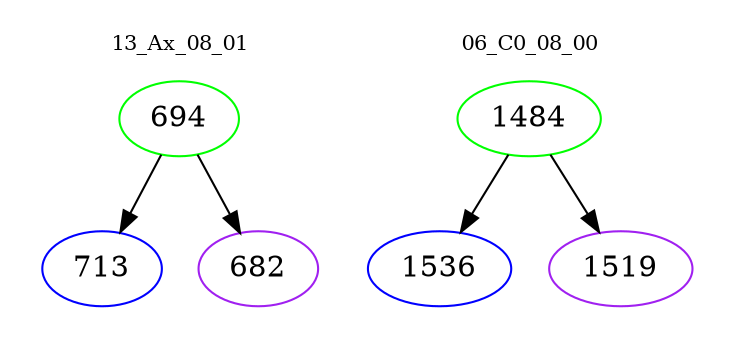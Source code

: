 digraph{
subgraph cluster_0 {
color = white
label = "13_Ax_08_01";
fontsize=10;
T0_694 [label="694", color="green"]
T0_694 -> T0_713 [color="black"]
T0_713 [label="713", color="blue"]
T0_694 -> T0_682 [color="black"]
T0_682 [label="682", color="purple"]
}
subgraph cluster_1 {
color = white
label = "06_C0_08_00";
fontsize=10;
T1_1484 [label="1484", color="green"]
T1_1484 -> T1_1536 [color="black"]
T1_1536 [label="1536", color="blue"]
T1_1484 -> T1_1519 [color="black"]
T1_1519 [label="1519", color="purple"]
}
}
